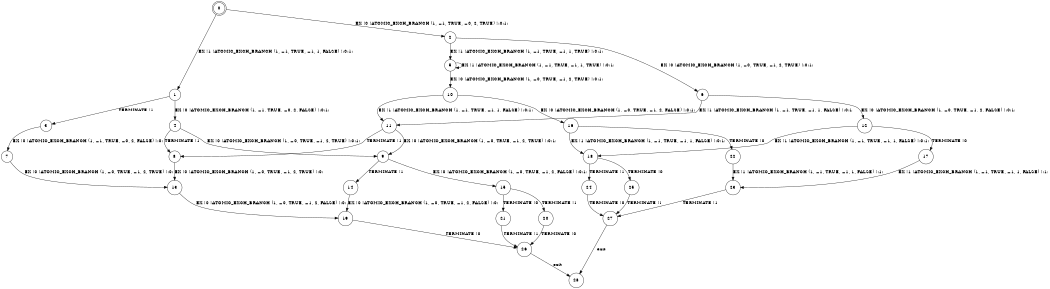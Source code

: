 digraph BCG {
size = "7, 10.5";
center = TRUE;
node [shape = circle];
0 [peripheries = 2];
0 -> 1 [label = "EX !1 !ATOMIC_EXCH_BRANCH (1, +1, TRUE, +1, 1, FALSE) !:0:1:"];
0 -> 2 [label = "EX !0 !ATOMIC_EXCH_BRANCH (1, +1, TRUE, +0, 2, TRUE) !:0:1:"];
1 -> 3 [label = "TERMINATE !1"];
1 -> 4 [label = "EX !0 !ATOMIC_EXCH_BRANCH (1, +1, TRUE, +0, 2, FALSE) !:0:1:"];
2 -> 5 [label = "EX !1 !ATOMIC_EXCH_BRANCH (1, +1, TRUE, +1, 1, TRUE) !:0:1:"];
2 -> 6 [label = "EX !0 !ATOMIC_EXCH_BRANCH (1, +0, TRUE, +1, 2, TRUE) !:0:1:"];
3 -> 7 [label = "EX !0 !ATOMIC_EXCH_BRANCH (1, +1, TRUE, +0, 2, FALSE) !:0:"];
4 -> 8 [label = "TERMINATE !1"];
4 -> 9 [label = "EX !0 !ATOMIC_EXCH_BRANCH (1, +0, TRUE, +1, 2, TRUE) !:0:1:"];
5 -> 5 [label = "EX !1 !ATOMIC_EXCH_BRANCH (1, +1, TRUE, +1, 1, TRUE) !:0:1:"];
5 -> 10 [label = "EX !0 !ATOMIC_EXCH_BRANCH (1, +0, TRUE, +1, 2, TRUE) !:0:1:"];
6 -> 11 [label = "EX !1 !ATOMIC_EXCH_BRANCH (1, +1, TRUE, +1, 1, FALSE) !:0:1:"];
6 -> 12 [label = "EX !0 !ATOMIC_EXCH_BRANCH (1, +0, TRUE, +1, 2, FALSE) !:0:1:"];
7 -> 13 [label = "EX !0 !ATOMIC_EXCH_BRANCH (1, +0, TRUE, +1, 2, TRUE) !:0:"];
8 -> 13 [label = "EX !0 !ATOMIC_EXCH_BRANCH (1, +0, TRUE, +1, 2, TRUE) !:0:"];
9 -> 14 [label = "TERMINATE !1"];
9 -> 15 [label = "EX !0 !ATOMIC_EXCH_BRANCH (1, +0, TRUE, +1, 2, FALSE) !:0:1:"];
10 -> 11 [label = "EX !1 !ATOMIC_EXCH_BRANCH (1, +1, TRUE, +1, 1, FALSE) !:0:1:"];
10 -> 16 [label = "EX !0 !ATOMIC_EXCH_BRANCH (1, +0, TRUE, +1, 2, FALSE) !:0:1:"];
11 -> 8 [label = "TERMINATE !1"];
11 -> 9 [label = "EX !0 !ATOMIC_EXCH_BRANCH (1, +0, TRUE, +1, 2, TRUE) !:0:1:"];
12 -> 17 [label = "TERMINATE !0"];
12 -> 18 [label = "EX !1 !ATOMIC_EXCH_BRANCH (1, +1, TRUE, +1, 1, FALSE) !:0:1:"];
13 -> 19 [label = "EX !0 !ATOMIC_EXCH_BRANCH (1, +0, TRUE, +1, 2, FALSE) !:0:"];
14 -> 19 [label = "EX !0 !ATOMIC_EXCH_BRANCH (1, +0, TRUE, +1, 2, FALSE) !:0:"];
15 -> 20 [label = "TERMINATE !1"];
15 -> 21 [label = "TERMINATE !0"];
16 -> 22 [label = "TERMINATE !0"];
16 -> 18 [label = "EX !1 !ATOMIC_EXCH_BRANCH (1, +1, TRUE, +1, 1, FALSE) !:0:1:"];
17 -> 23 [label = "EX !1 !ATOMIC_EXCH_BRANCH (1, +1, TRUE, +1, 1, FALSE) !:1:"];
18 -> 24 [label = "TERMINATE !1"];
18 -> 25 [label = "TERMINATE !0"];
19 -> 26 [label = "TERMINATE !0"];
20 -> 26 [label = "TERMINATE !0"];
21 -> 26 [label = "TERMINATE !1"];
22 -> 23 [label = "EX !1 !ATOMIC_EXCH_BRANCH (1, +1, TRUE, +1, 1, FALSE) !:1:"];
23 -> 27 [label = "TERMINATE !1"];
24 -> 27 [label = "TERMINATE !0"];
25 -> 27 [label = "TERMINATE !1"];
26 -> 28 [label = "exit"];
27 -> 28 [label = "exit"];
}

